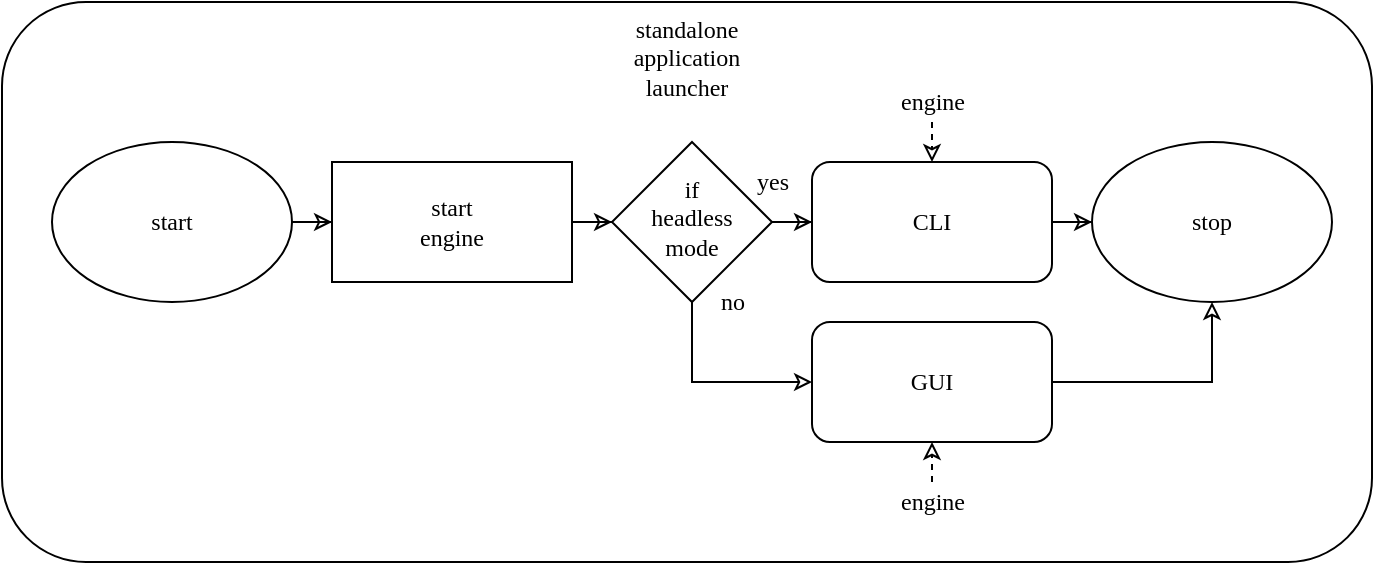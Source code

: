 <mxfile version="26.2.9">
  <diagram name="Page-1" id="rwP78x2AD61gx2P1AD5n">
    <mxGraphModel dx="1433" dy="851" grid="1" gridSize="10" guides="1" tooltips="1" connect="1" arrows="1" fold="1" page="1" pageScale="1" pageWidth="1169" pageHeight="827" math="0" shadow="0">
      <root>
        <mxCell id="0" />
        <mxCell id="1" parent="0" />
        <mxCell id="dHYDlYPpkqVMAwIP-mUt-1" value="&lt;div&gt;standalone&lt;/div&gt;&lt;div&gt;application&lt;/div&gt;&lt;div&gt;launcher&lt;/div&gt;" style="rounded=1;whiteSpace=wrap;html=1;fontFamily=Jetbrains Mono;fillColor=none;align=center;verticalAlign=top;spacingLeft=0;spacingTop=0;fontSize=12;fontColor=light-dark(#000000,#FFFFFF);fillOpacity=0;" vertex="1" parent="1">
          <mxGeometry x="210" y="310" width="685" height="280" as="geometry" />
        </mxCell>
        <mxCell id="dHYDlYPpkqVMAwIP-mUt-2" value="" style="edgeStyle=orthogonalEdgeStyle;rounded=0;orthogonalLoop=1;jettySize=auto;html=1;fontFamily=Jetbrains Mono;fontSize=12;fontColor=light-dark(#000000,#FFFFFF);fillOpacity=0;" edge="1" parent="1" source="dHYDlYPpkqVMAwIP-mUt-3" target="dHYDlYPpkqVMAwIP-mUt-10">
          <mxGeometry relative="1" as="geometry" />
        </mxCell>
        <mxCell id="dHYDlYPpkqVMAwIP-mUt-3" value="start" style="ellipse;whiteSpace=wrap;html=1;fontFamily=Jetbrains Mono;fontSize=12;fontColor=light-dark(#000000,#FFFFFF);fillOpacity=0;" vertex="1" parent="1">
          <mxGeometry x="235" y="380" width="120" height="80" as="geometry" />
        </mxCell>
        <mxCell id="dHYDlYPpkqVMAwIP-mUt-4" value="&lt;div&gt;yes&lt;/div&gt;" style="edgeStyle=orthogonalEdgeStyle;rounded=0;orthogonalLoop=1;jettySize=auto;html=1;fontFamily=Jetbrains Mono;fontSize=12;fontColor=light-dark(#000000,#FFFFFF);fillOpacity=0;" edge="1" parent="1" source="dHYDlYPpkqVMAwIP-mUt-6" target="dHYDlYPpkqVMAwIP-mUt-14">
          <mxGeometry x="0.333" y="20" relative="1" as="geometry">
            <mxPoint as="offset" />
          </mxGeometry>
        </mxCell>
        <mxCell id="dHYDlYPpkqVMAwIP-mUt-5" value="&lt;div&gt;no&lt;/div&gt;" style="edgeStyle=orthogonalEdgeStyle;rounded=0;orthogonalLoop=1;jettySize=auto;html=1;entryX=0;entryY=0.5;entryDx=0;entryDy=0;fontFamily=Jetbrains Mono;fontSize=12;fontColor=light-dark(#000000,#FFFFFF);fillOpacity=0;" edge="1" parent="1" source="dHYDlYPpkqVMAwIP-mUt-6" target="dHYDlYPpkqVMAwIP-mUt-15">
          <mxGeometry x="-1" y="20" relative="1" as="geometry">
            <Array as="points">
              <mxPoint x="555" y="500" />
            </Array>
            <mxPoint as="offset" />
          </mxGeometry>
        </mxCell>
        <mxCell id="dHYDlYPpkqVMAwIP-mUt-6" value="&lt;div&gt;if&lt;/div&gt;&lt;div&gt;headless&lt;/div&gt;&lt;div&gt;mode&lt;/div&gt;&lt;div&gt;&lt;br&gt;&lt;/div&gt;" style="rhombus;whiteSpace=wrap;html=1;fontFamily=Jetbrains Mono;fontSize=12;fontColor=light-dark(#000000,#FFFFFF);fillOpacity=0;align=center;verticalAlign=middle;spacingTop=10;" vertex="1" parent="1">
          <mxGeometry x="515" y="380" width="80" height="80" as="geometry" />
        </mxCell>
        <mxCell id="dHYDlYPpkqVMAwIP-mUt-7" value="" style="edgeStyle=orthogonalEdgeStyle;rounded=0;orthogonalLoop=1;jettySize=auto;html=1;fontFamily=Jetbrains Mono;fontSize=12;fontColor=light-dark(#000000,#FFFFFF);fillOpacity=0;" edge="1" parent="1" source="dHYDlYPpkqVMAwIP-mUt-15" target="dHYDlYPpkqVMAwIP-mUt-8">
          <mxGeometry relative="1" as="geometry" />
        </mxCell>
        <mxCell id="dHYDlYPpkqVMAwIP-mUt-8" value="stop" style="ellipse;whiteSpace=wrap;html=1;fontFamily=Jetbrains Mono;fontSize=12;fontColor=light-dark(#000000,#FFFFFF);fillOpacity=0;" vertex="1" parent="1">
          <mxGeometry x="755" y="380" width="120" height="80" as="geometry" />
        </mxCell>
        <mxCell id="dHYDlYPpkqVMAwIP-mUt-9" value="" style="edgeStyle=orthogonalEdgeStyle;rounded=0;orthogonalLoop=1;jettySize=auto;html=1;fontFamily=Jetbrains Mono;fontSize=12;fontColor=light-dark(#000000,#FFFFFF);fillOpacity=0;" edge="1" parent="1" source="dHYDlYPpkqVMAwIP-mUt-10" target="dHYDlYPpkqVMAwIP-mUt-6">
          <mxGeometry relative="1" as="geometry" />
        </mxCell>
        <mxCell id="dHYDlYPpkqVMAwIP-mUt-10" value="&lt;div&gt;start&lt;/div&gt;&lt;div&gt;engine&lt;/div&gt;" style="rounded=0;whiteSpace=wrap;html=1;fontFamily=Jetbrains Mono;fontSize=12;fontColor=light-dark(#000000,#FFFFFF);fillOpacity=0;" vertex="1" parent="1">
          <mxGeometry x="375" y="390" width="120" height="60" as="geometry" />
        </mxCell>
        <mxCell id="dHYDlYPpkqVMAwIP-mUt-11" value="engine" style="endArrow=classic;html=1;rounded=0;entryX=0.5;entryY=1;entryDx=0;entryDy=0;fontFamily=Jetbrains Mono;dashed=1;fontSize=12;fontColor=light-dark(#000000,#FFFFFF);fillOpacity=0;" edge="1" parent="1" target="dHYDlYPpkqVMAwIP-mUt-15">
          <mxGeometry x="-1" y="-10" width="50" height="50" relative="1" as="geometry">
            <mxPoint x="675" y="550" as="sourcePoint" />
            <mxPoint x="785" y="220" as="targetPoint" />
            <mxPoint x="-10" y="10" as="offset" />
          </mxGeometry>
        </mxCell>
        <mxCell id="dHYDlYPpkqVMAwIP-mUt-12" value="engine" style="endArrow=classic;html=1;rounded=0;entryX=0.5;entryY=0;entryDx=0;entryDy=0;fontFamily=Jetbrains Mono;dashed=1;fontSize=12;fontColor=light-dark(#000000,#FFFFFF);fillOpacity=0;" edge="1" parent="1" target="dHYDlYPpkqVMAwIP-mUt-14">
          <mxGeometry x="-1" y="-10" width="50" height="50" relative="1" as="geometry">
            <mxPoint x="675" y="370" as="sourcePoint" />
            <mxPoint x="785" y="220" as="targetPoint" />
            <mxPoint x="10" y="-10" as="offset" />
          </mxGeometry>
        </mxCell>
        <mxCell id="dHYDlYPpkqVMAwIP-mUt-13" value="" style="edgeStyle=orthogonalEdgeStyle;rounded=0;orthogonalLoop=1;jettySize=auto;html=1;fontFamily=Jetbrains Mono;fontSize=12;fontColor=light-dark(#000000,#FFFFFF);fillOpacity=0;" edge="1" parent="1" source="dHYDlYPpkqVMAwIP-mUt-14" target="dHYDlYPpkqVMAwIP-mUt-8">
          <mxGeometry relative="1" as="geometry" />
        </mxCell>
        <mxCell id="dHYDlYPpkqVMAwIP-mUt-14" value="CLI" style="rounded=1;whiteSpace=wrap;html=1;fontFamily=Jetbrains Mono;fontSize=12;fontColor=light-dark(#000000,#FFFFFF);fillOpacity=0;" vertex="1" parent="1">
          <mxGeometry x="615" y="390" width="120" height="60" as="geometry" />
        </mxCell>
        <mxCell id="dHYDlYPpkqVMAwIP-mUt-15" value="GUI" style="rounded=1;whiteSpace=wrap;html=1;fontFamily=Jetbrains Mono;fontSize=12;fontColor=light-dark(#000000,#FFFFFF);fillOpacity=0;" vertex="1" parent="1">
          <mxGeometry x="615" y="470" width="120" height="60" as="geometry" />
        </mxCell>
      </root>
    </mxGraphModel>
  </diagram>
</mxfile>
